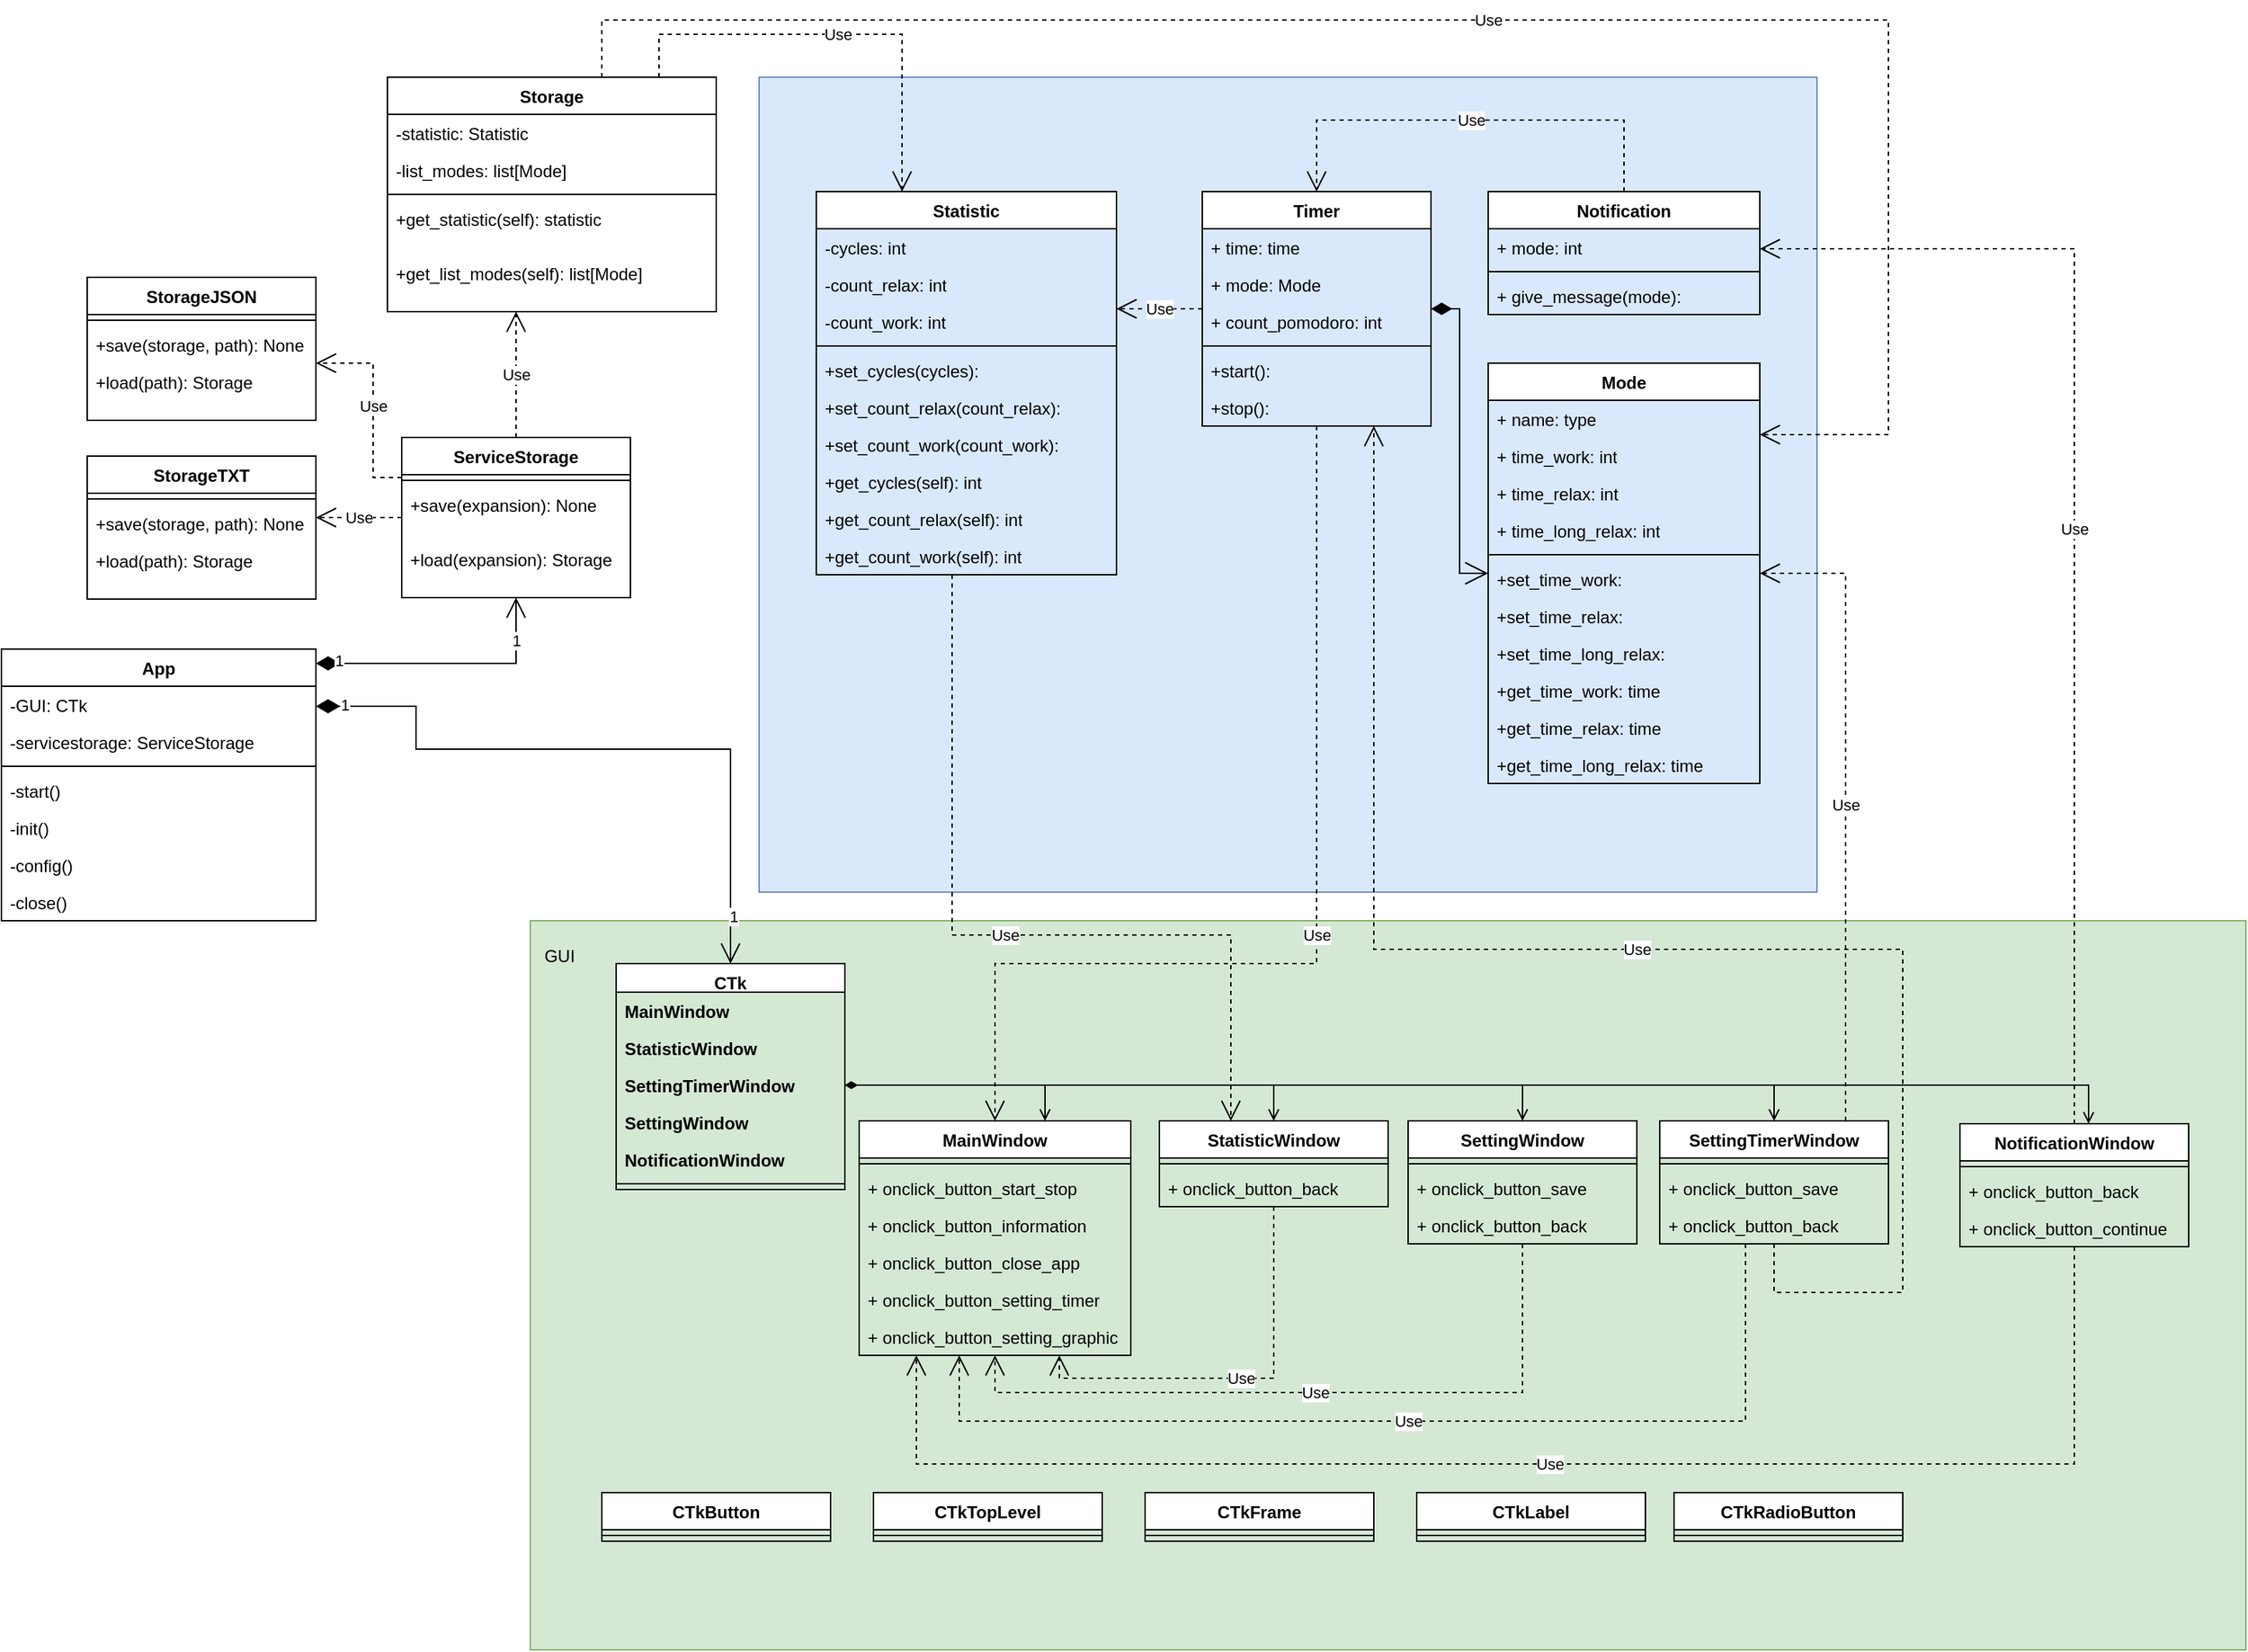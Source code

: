 <mxfile version="24.7.17">
  <diagram id="C5RBs43oDa-KdzZeNtuy" name="Page-1">
    <mxGraphModel dx="2261" dy="1946" grid="1" gridSize="10" guides="1" tooltips="1" connect="1" arrows="1" fold="1" page="1" pageScale="1" pageWidth="827" pageHeight="1169" math="0" shadow="0">
      <root>
        <mxCell id="WIyWlLk6GJQsqaUBKTNV-0" />
        <mxCell id="WIyWlLk6GJQsqaUBKTNV-1" parent="WIyWlLk6GJQsqaUBKTNV-0" />
        <mxCell id="bkb-0NSmVaSlVubuVsoV-132" value="" style="rounded=0;whiteSpace=wrap;html=1;fillColor=#dae8fc;strokeColor=#6c8ebf;" parent="WIyWlLk6GJQsqaUBKTNV-1" vertex="1">
          <mxGeometry x="30" y="-200" width="740" height="570" as="geometry" />
        </mxCell>
        <mxCell id="bkb-0NSmVaSlVubuVsoV-45" value="" style="rounded=0;whiteSpace=wrap;html=1;fillColor=#d5e8d4;strokeColor=#82b366;" parent="WIyWlLk6GJQsqaUBKTNV-1" vertex="1">
          <mxGeometry x="-130" y="390" width="1200" height="510" as="geometry" />
        </mxCell>
        <mxCell id="bkb-0NSmVaSlVubuVsoV-0" value="Timer" style="swimlane;fontStyle=1;align=center;verticalAlign=top;childLayout=stackLayout;horizontal=1;startSize=26;horizontalStack=0;resizeParent=1;resizeParentMax=0;resizeLast=0;collapsible=1;marginBottom=0;whiteSpace=wrap;html=1;" parent="WIyWlLk6GJQsqaUBKTNV-1" vertex="1">
          <mxGeometry x="340" y="-120" width="160" height="164" as="geometry" />
        </mxCell>
        <mxCell id="bkb-0NSmVaSlVubuVsoV-27" value="+ time: time" style="text;strokeColor=none;fillColor=none;align=left;verticalAlign=top;spacingLeft=4;spacingRight=4;overflow=hidden;rotatable=0;points=[[0,0.5],[1,0.5]];portConstraint=eastwest;whiteSpace=wrap;html=1;" parent="bkb-0NSmVaSlVubuVsoV-0" vertex="1">
          <mxGeometry y="26" width="160" height="26" as="geometry" />
        </mxCell>
        <mxCell id="l9IKXZJSLrcE-Zxb1aNP-13" value="+ mode: Mode" style="text;strokeColor=none;fillColor=none;align=left;verticalAlign=top;spacingLeft=4;spacingRight=4;overflow=hidden;rotatable=0;points=[[0,0.5],[1,0.5]];portConstraint=eastwest;whiteSpace=wrap;html=1;" parent="bkb-0NSmVaSlVubuVsoV-0" vertex="1">
          <mxGeometry y="52" width="160" height="26" as="geometry" />
        </mxCell>
        <mxCell id="bkb-0NSmVaSlVubuVsoV-29" value="+ count_pomodoro: int" style="text;strokeColor=none;fillColor=none;align=left;verticalAlign=top;spacingLeft=4;spacingRight=4;overflow=hidden;rotatable=0;points=[[0,0.5],[1,0.5]];portConstraint=eastwest;whiteSpace=wrap;html=1;" parent="bkb-0NSmVaSlVubuVsoV-0" vertex="1">
          <mxGeometry y="78" width="160" height="26" as="geometry" />
        </mxCell>
        <mxCell id="bkb-0NSmVaSlVubuVsoV-2" value="" style="line;strokeWidth=1;fillColor=none;align=left;verticalAlign=middle;spacingTop=-1;spacingLeft=3;spacingRight=3;rotatable=0;labelPosition=right;points=[];portConstraint=eastwest;strokeColor=inherit;" parent="bkb-0NSmVaSlVubuVsoV-0" vertex="1">
          <mxGeometry y="104" width="160" height="8" as="geometry" />
        </mxCell>
        <mxCell id="bkb-0NSmVaSlVubuVsoV-3" value="+start():&amp;nbsp;" style="text;strokeColor=none;fillColor=none;align=left;verticalAlign=top;spacingLeft=4;spacingRight=4;overflow=hidden;rotatable=0;points=[[0,0.5],[1,0.5]];portConstraint=eastwest;whiteSpace=wrap;html=1;" parent="bkb-0NSmVaSlVubuVsoV-0" vertex="1">
          <mxGeometry y="112" width="160" height="26" as="geometry" />
        </mxCell>
        <mxCell id="bkb-0NSmVaSlVubuVsoV-25" value="+stop():&amp;nbsp;" style="text;strokeColor=none;fillColor=none;align=left;verticalAlign=top;spacingLeft=4;spacingRight=4;overflow=hidden;rotatable=0;points=[[0,0.5],[1,0.5]];portConstraint=eastwest;whiteSpace=wrap;html=1;" parent="bkb-0NSmVaSlVubuVsoV-0" vertex="1">
          <mxGeometry y="138" width="160" height="26" as="geometry" />
        </mxCell>
        <mxCell id="bkb-0NSmVaSlVubuVsoV-5" value="Storage" style="swimlane;fontStyle=1;align=center;verticalAlign=top;childLayout=stackLayout;horizontal=1;startSize=26;horizontalStack=0;resizeParent=1;resizeParentMax=0;resizeLast=0;collapsible=1;marginBottom=0;whiteSpace=wrap;html=1;" parent="WIyWlLk6GJQsqaUBKTNV-1" vertex="1">
          <mxGeometry x="-230" y="-200" width="230" height="164" as="geometry" />
        </mxCell>
        <mxCell id="bkb-0NSmVaSlVubuVsoV-6" value="-statistic: Statistic" style="text;strokeColor=none;fillColor=none;align=left;verticalAlign=top;spacingLeft=4;spacingRight=4;overflow=hidden;rotatable=0;points=[[0,0.5],[1,0.5]];portConstraint=eastwest;whiteSpace=wrap;html=1;" parent="bkb-0NSmVaSlVubuVsoV-5" vertex="1">
          <mxGeometry y="26" width="230" height="26" as="geometry" />
        </mxCell>
        <mxCell id="bkb-0NSmVaSlVubuVsoV-47" value="-list_modes: list[Mode]" style="text;strokeColor=none;fillColor=none;align=left;verticalAlign=top;spacingLeft=4;spacingRight=4;overflow=hidden;rotatable=0;points=[[0,0.5],[1,0.5]];portConstraint=eastwest;whiteSpace=wrap;html=1;" parent="bkb-0NSmVaSlVubuVsoV-5" vertex="1">
          <mxGeometry y="52" width="230" height="26" as="geometry" />
        </mxCell>
        <mxCell id="bkb-0NSmVaSlVubuVsoV-7" value="" style="line;strokeWidth=1;fillColor=none;align=left;verticalAlign=middle;spacingTop=-1;spacingLeft=3;spacingRight=3;rotatable=0;labelPosition=right;points=[];portConstraint=eastwest;strokeColor=inherit;" parent="bkb-0NSmVaSlVubuVsoV-5" vertex="1">
          <mxGeometry y="78" width="230" height="8" as="geometry" />
        </mxCell>
        <mxCell id="bkb-0NSmVaSlVubuVsoV-8" value="+get_statistic(self): statistic" style="text;strokeColor=none;fillColor=none;align=left;verticalAlign=top;spacingLeft=4;spacingRight=4;overflow=hidden;rotatable=0;points=[[0,0.5],[1,0.5]];portConstraint=eastwest;whiteSpace=wrap;html=1;" parent="bkb-0NSmVaSlVubuVsoV-5" vertex="1">
          <mxGeometry y="86" width="230" height="38" as="geometry" />
        </mxCell>
        <mxCell id="bkb-0NSmVaSlVubuVsoV-49" value="&lt;div&gt;+get_list_modes&lt;span style=&quot;background-color: initial;&quot;&gt;(self&lt;/span&gt;&lt;span style=&quot;background-color: initial;&quot;&gt;)&lt;/span&gt;&lt;span style=&quot;background-color: initial;&quot;&gt;: list[Mode]&lt;/span&gt;&lt;/div&gt;" style="text;strokeColor=none;fillColor=none;align=left;verticalAlign=top;spacingLeft=4;spacingRight=4;overflow=hidden;rotatable=0;points=[[0,0.5],[1,0.5]];portConstraint=eastwest;whiteSpace=wrap;html=1;" parent="bkb-0NSmVaSlVubuVsoV-5" vertex="1">
          <mxGeometry y="124" width="230" height="40" as="geometry" />
        </mxCell>
        <mxCell id="bkb-0NSmVaSlVubuVsoV-9" value="MainWindow" style="swimlane;fontStyle=1;align=center;verticalAlign=top;childLayout=stackLayout;horizontal=1;startSize=26;horizontalStack=0;resizeParent=1;resizeParentMax=0;resizeLast=0;collapsible=1;marginBottom=0;whiteSpace=wrap;html=1;" parent="WIyWlLk6GJQsqaUBKTNV-1" vertex="1">
          <mxGeometry x="100" y="530" width="190" height="164" as="geometry" />
        </mxCell>
        <mxCell id="bkb-0NSmVaSlVubuVsoV-11" value="" style="line;strokeWidth=1;fillColor=none;align=left;verticalAlign=middle;spacingTop=-1;spacingLeft=3;spacingRight=3;rotatable=0;labelPosition=right;points=[];portConstraint=eastwest;strokeColor=inherit;" parent="bkb-0NSmVaSlVubuVsoV-9" vertex="1">
          <mxGeometry y="26" width="190" height="8" as="geometry" />
        </mxCell>
        <mxCell id="bkb-0NSmVaSlVubuVsoV-12" value="+ onclick_button_start_stop" style="text;strokeColor=none;fillColor=none;align=left;verticalAlign=top;spacingLeft=4;spacingRight=4;overflow=hidden;rotatable=0;points=[[0,0.5],[1,0.5]];portConstraint=eastwest;whiteSpace=wrap;html=1;" parent="bkb-0NSmVaSlVubuVsoV-9" vertex="1">
          <mxGeometry y="34" width="190" height="26" as="geometry" />
        </mxCell>
        <mxCell id="bkb-0NSmVaSlVubuVsoV-92" value="+ onclick_button_information" style="text;strokeColor=none;fillColor=none;align=left;verticalAlign=top;spacingLeft=4;spacingRight=4;overflow=hidden;rotatable=0;points=[[0,0.5],[1,0.5]];portConstraint=eastwest;whiteSpace=wrap;html=1;" parent="bkb-0NSmVaSlVubuVsoV-9" vertex="1">
          <mxGeometry y="60" width="190" height="26" as="geometry" />
        </mxCell>
        <mxCell id="bkb-0NSmVaSlVubuVsoV-94" value="+ onclick_button_close_app" style="text;strokeColor=none;fillColor=none;align=left;verticalAlign=top;spacingLeft=4;spacingRight=4;overflow=hidden;rotatable=0;points=[[0,0.5],[1,0.5]];portConstraint=eastwest;whiteSpace=wrap;html=1;" parent="bkb-0NSmVaSlVubuVsoV-9" vertex="1">
          <mxGeometry y="86" width="190" height="26" as="geometry" />
        </mxCell>
        <mxCell id="bkb-0NSmVaSlVubuVsoV-93" value="+ onclick_button_setting_timer" style="text;strokeColor=none;fillColor=none;align=left;verticalAlign=top;spacingLeft=4;spacingRight=4;overflow=hidden;rotatable=0;points=[[0,0.5],[1,0.5]];portConstraint=eastwest;whiteSpace=wrap;html=1;" parent="bkb-0NSmVaSlVubuVsoV-9" vertex="1">
          <mxGeometry y="112" width="190" height="26" as="geometry" />
        </mxCell>
        <mxCell id="bkb-0NSmVaSlVubuVsoV-95" value="+ onclick_button_setting_graphic" style="text;strokeColor=none;fillColor=none;align=left;verticalAlign=top;spacingLeft=4;spacingRight=4;overflow=hidden;rotatable=0;points=[[0,0.5],[1,0.5]];portConstraint=eastwest;whiteSpace=wrap;html=1;" parent="bkb-0NSmVaSlVubuVsoV-9" vertex="1">
          <mxGeometry y="138" width="190" height="26" as="geometry" />
        </mxCell>
        <mxCell id="bkb-0NSmVaSlVubuVsoV-13" value="StatisticWindow" style="swimlane;fontStyle=1;align=center;verticalAlign=top;childLayout=stackLayout;horizontal=1;startSize=26;horizontalStack=0;resizeParent=1;resizeParentMax=0;resizeLast=0;collapsible=1;marginBottom=0;whiteSpace=wrap;html=1;" parent="WIyWlLk6GJQsqaUBKTNV-1" vertex="1">
          <mxGeometry x="310" y="530" width="160" height="60" as="geometry" />
        </mxCell>
        <mxCell id="bkb-0NSmVaSlVubuVsoV-15" value="" style="line;strokeWidth=1;fillColor=none;align=left;verticalAlign=middle;spacingTop=-1;spacingLeft=3;spacingRight=3;rotatable=0;labelPosition=right;points=[];portConstraint=eastwest;strokeColor=inherit;" parent="bkb-0NSmVaSlVubuVsoV-13" vertex="1">
          <mxGeometry y="26" width="160" height="8" as="geometry" />
        </mxCell>
        <mxCell id="bkb-0NSmVaSlVubuVsoV-96" value="+ onclick_button_back" style="text;strokeColor=none;fillColor=none;align=left;verticalAlign=top;spacingLeft=4;spacingRight=4;overflow=hidden;rotatable=0;points=[[0,0.5],[1,0.5]];portConstraint=eastwest;whiteSpace=wrap;html=1;" parent="bkb-0NSmVaSlVubuVsoV-13" vertex="1">
          <mxGeometry y="34" width="160" height="26" as="geometry" />
        </mxCell>
        <mxCell id="bkb-0NSmVaSlVubuVsoV-17" value="SettingWindow" style="swimlane;fontStyle=1;align=center;verticalAlign=top;childLayout=stackLayout;horizontal=1;startSize=26;horizontalStack=0;resizeParent=1;resizeParentMax=0;resizeLast=0;collapsible=1;marginBottom=0;whiteSpace=wrap;html=1;" parent="WIyWlLk6GJQsqaUBKTNV-1" vertex="1">
          <mxGeometry x="484" y="530" width="160" height="86" as="geometry" />
        </mxCell>
        <mxCell id="bkb-0NSmVaSlVubuVsoV-19" value="" style="line;strokeWidth=1;fillColor=none;align=left;verticalAlign=middle;spacingTop=-1;spacingLeft=3;spacingRight=3;rotatable=0;labelPosition=right;points=[];portConstraint=eastwest;strokeColor=inherit;" parent="bkb-0NSmVaSlVubuVsoV-17" vertex="1">
          <mxGeometry y="26" width="160" height="8" as="geometry" />
        </mxCell>
        <mxCell id="bkb-0NSmVaSlVubuVsoV-98" value="+ onclick_button_save" style="text;strokeColor=none;fillColor=none;align=left;verticalAlign=top;spacingLeft=4;spacingRight=4;overflow=hidden;rotatable=0;points=[[0,0.5],[1,0.5]];portConstraint=eastwest;whiteSpace=wrap;html=1;" parent="bkb-0NSmVaSlVubuVsoV-17" vertex="1">
          <mxGeometry y="34" width="160" height="26" as="geometry" />
        </mxCell>
        <mxCell id="bkb-0NSmVaSlVubuVsoV-97" value="+ onclick_button_back" style="text;strokeColor=none;fillColor=none;align=left;verticalAlign=top;spacingLeft=4;spacingRight=4;overflow=hidden;rotatable=0;points=[[0,0.5],[1,0.5]];portConstraint=eastwest;whiteSpace=wrap;html=1;" parent="bkb-0NSmVaSlVubuVsoV-17" vertex="1">
          <mxGeometry y="60" width="160" height="26" as="geometry" />
        </mxCell>
        <mxCell id="bkb-0NSmVaSlVubuVsoV-21" value="SettingTimerWindow" style="swimlane;fontStyle=1;align=center;verticalAlign=top;childLayout=stackLayout;horizontal=1;startSize=26;horizontalStack=0;resizeParent=1;resizeParentMax=0;resizeLast=0;collapsible=1;marginBottom=0;whiteSpace=wrap;html=1;" parent="WIyWlLk6GJQsqaUBKTNV-1" vertex="1">
          <mxGeometry x="660" y="530" width="160" height="86" as="geometry" />
        </mxCell>
        <mxCell id="bkb-0NSmVaSlVubuVsoV-23" value="" style="line;strokeWidth=1;fillColor=none;align=left;verticalAlign=middle;spacingTop=-1;spacingLeft=3;spacingRight=3;rotatable=0;labelPosition=right;points=[];portConstraint=eastwest;strokeColor=inherit;" parent="bkb-0NSmVaSlVubuVsoV-21" vertex="1">
          <mxGeometry y="26" width="160" height="8" as="geometry" />
        </mxCell>
        <mxCell id="bkb-0NSmVaSlVubuVsoV-101" value="+ onclick_button_save" style="text;strokeColor=none;fillColor=none;align=left;verticalAlign=top;spacingLeft=4;spacingRight=4;overflow=hidden;rotatable=0;points=[[0,0.5],[1,0.5]];portConstraint=eastwest;whiteSpace=wrap;html=1;" parent="bkb-0NSmVaSlVubuVsoV-21" vertex="1">
          <mxGeometry y="34" width="160" height="26" as="geometry" />
        </mxCell>
        <mxCell id="bkb-0NSmVaSlVubuVsoV-102" value="+ onclick_button_back" style="text;strokeColor=none;fillColor=none;align=left;verticalAlign=top;spacingLeft=4;spacingRight=4;overflow=hidden;rotatable=0;points=[[0,0.5],[1,0.5]];portConstraint=eastwest;whiteSpace=wrap;html=1;" parent="bkb-0NSmVaSlVubuVsoV-21" vertex="1">
          <mxGeometry y="60" width="160" height="26" as="geometry" />
        </mxCell>
        <mxCell id="bkb-0NSmVaSlVubuVsoV-34" value="App" style="swimlane;fontStyle=1;align=center;verticalAlign=top;childLayout=stackLayout;horizontal=1;startSize=26;horizontalStack=0;resizeParent=1;resizeParentMax=0;resizeLast=0;collapsible=1;marginBottom=0;whiteSpace=wrap;html=1;" parent="WIyWlLk6GJQsqaUBKTNV-1" vertex="1">
          <mxGeometry x="-500" y="200" width="220" height="190" as="geometry" />
        </mxCell>
        <mxCell id="bkb-0NSmVaSlVubuVsoV-35" value="-GUI: CTk" style="text;strokeColor=none;fillColor=none;align=left;verticalAlign=top;spacingLeft=4;spacingRight=4;overflow=hidden;rotatable=0;points=[[0,0.5],[1,0.5]];portConstraint=eastwest;whiteSpace=wrap;html=1;" parent="bkb-0NSmVaSlVubuVsoV-34" vertex="1">
          <mxGeometry y="26" width="220" height="26" as="geometry" />
        </mxCell>
        <mxCell id="bkb-0NSmVaSlVubuVsoV-37" value="-servicestorage: ServiceStorage" style="text;strokeColor=none;fillColor=none;align=left;verticalAlign=top;spacingLeft=4;spacingRight=4;overflow=hidden;rotatable=0;points=[[0,0.5],[1,0.5]];portConstraint=eastwest;whiteSpace=wrap;html=1;" parent="bkb-0NSmVaSlVubuVsoV-34" vertex="1">
          <mxGeometry y="52" width="220" height="26" as="geometry" />
        </mxCell>
        <mxCell id="bkb-0NSmVaSlVubuVsoV-36" value="" style="line;strokeWidth=1;fillColor=none;align=left;verticalAlign=middle;spacingTop=-1;spacingLeft=3;spacingRight=3;rotatable=0;labelPosition=right;points=[];portConstraint=eastwest;strokeColor=inherit;" parent="bkb-0NSmVaSlVubuVsoV-34" vertex="1">
          <mxGeometry y="78" width="220" height="8" as="geometry" />
        </mxCell>
        <mxCell id="bkb-0NSmVaSlVubuVsoV-50" value="-start()" style="text;strokeColor=none;fillColor=none;align=left;verticalAlign=top;spacingLeft=4;spacingRight=4;overflow=hidden;rotatable=0;points=[[0,0.5],[1,0.5]];portConstraint=eastwest;whiteSpace=wrap;html=1;" parent="bkb-0NSmVaSlVubuVsoV-34" vertex="1">
          <mxGeometry y="86" width="220" height="26" as="geometry" />
        </mxCell>
        <mxCell id="bkb-0NSmVaSlVubuVsoV-125" value="-init()" style="text;strokeColor=none;fillColor=none;align=left;verticalAlign=top;spacingLeft=4;spacingRight=4;overflow=hidden;rotatable=0;points=[[0,0.5],[1,0.5]];portConstraint=eastwest;whiteSpace=wrap;html=1;" parent="bkb-0NSmVaSlVubuVsoV-34" vertex="1">
          <mxGeometry y="112" width="220" height="26" as="geometry" />
        </mxCell>
        <mxCell id="bkb-0NSmVaSlVubuVsoV-131" value="-config()" style="text;strokeColor=none;fillColor=none;align=left;verticalAlign=top;spacingLeft=4;spacingRight=4;overflow=hidden;rotatable=0;points=[[0,0.5],[1,0.5]];portConstraint=eastwest;whiteSpace=wrap;html=1;" parent="bkb-0NSmVaSlVubuVsoV-34" vertex="1">
          <mxGeometry y="138" width="220" height="26" as="geometry" />
        </mxCell>
        <mxCell id="bkb-0NSmVaSlVubuVsoV-51" value="-close()" style="text;strokeColor=none;fillColor=none;align=left;verticalAlign=top;spacingLeft=4;spacingRight=4;overflow=hidden;rotatable=0;points=[[0,0.5],[1,0.5]];portConstraint=eastwest;whiteSpace=wrap;html=1;" parent="bkb-0NSmVaSlVubuVsoV-34" vertex="1">
          <mxGeometry y="164" width="220" height="26" as="geometry" />
        </mxCell>
        <mxCell id="bkb-0NSmVaSlVubuVsoV-38" value="CTk" style="swimlane;fontStyle=1;align=center;verticalAlign=top;childLayout=stackLayout;horizontal=1;startSize=20;horizontalStack=0;resizeParent=1;resizeParentMax=0;resizeLast=0;collapsible=1;marginBottom=0;whiteSpace=wrap;html=1;" parent="WIyWlLk6GJQsqaUBKTNV-1" vertex="1">
          <mxGeometry x="-70" y="420" width="160" height="158" as="geometry" />
        </mxCell>
        <mxCell id="bkb-0NSmVaSlVubuVsoV-39" value="&lt;span style=&quot;font-weight: 700; text-align: center;&quot;&gt;MainWindow&lt;/span&gt;" style="text;strokeColor=none;fillColor=none;align=left;verticalAlign=top;spacingLeft=4;spacingRight=4;overflow=hidden;rotatable=0;points=[[0,0.5],[1,0.5]];portConstraint=eastwest;whiteSpace=wrap;html=1;" parent="bkb-0NSmVaSlVubuVsoV-38" vertex="1">
          <mxGeometry y="20" width="160" height="26" as="geometry" />
        </mxCell>
        <mxCell id="bkb-0NSmVaSlVubuVsoV-43" value="&lt;span style=&quot;font-weight: 700; text-align: center;&quot;&gt;StatisticWindow&lt;/span&gt;" style="text;strokeColor=none;fillColor=none;align=left;verticalAlign=top;spacingLeft=4;spacingRight=4;overflow=hidden;rotatable=0;points=[[0,0.5],[1,0.5]];portConstraint=eastwest;whiteSpace=wrap;html=1;" parent="bkb-0NSmVaSlVubuVsoV-38" vertex="1">
          <mxGeometry y="46" width="160" height="26" as="geometry" />
        </mxCell>
        <mxCell id="bkb-0NSmVaSlVubuVsoV-42" value="&lt;span style=&quot;font-weight: 700; text-align: center;&quot;&gt;SettingTimerWindow&lt;/span&gt;" style="text;strokeColor=none;fillColor=none;align=left;verticalAlign=top;spacingLeft=4;spacingRight=4;overflow=hidden;rotatable=0;points=[[0,0.5],[1,0.5]];portConstraint=eastwest;whiteSpace=wrap;html=1;" parent="bkb-0NSmVaSlVubuVsoV-38" vertex="1">
          <mxGeometry y="72" width="160" height="26" as="geometry" />
        </mxCell>
        <mxCell id="bkb-0NSmVaSlVubuVsoV-44" value="&lt;span style=&quot;font-weight: 700; text-align: center;&quot;&gt;SettingWindow&lt;/span&gt;" style="text;strokeColor=none;fillColor=none;align=left;verticalAlign=top;spacingLeft=4;spacingRight=4;overflow=hidden;rotatable=0;points=[[0,0.5],[1,0.5]];portConstraint=eastwest;whiteSpace=wrap;html=1;" parent="bkb-0NSmVaSlVubuVsoV-38" vertex="1">
          <mxGeometry y="98" width="160" height="26" as="geometry" />
        </mxCell>
        <mxCell id="l9IKXZJSLrcE-Zxb1aNP-17" value="&lt;span style=&quot;font-weight: 700; text-align: center;&quot;&gt;NotificationWindow&lt;/span&gt;" style="text;strokeColor=none;fillColor=none;align=left;verticalAlign=top;spacingLeft=4;spacingRight=4;overflow=hidden;rotatable=0;points=[[0,0.5],[1,0.5]];portConstraint=eastwest;whiteSpace=wrap;html=1;" parent="bkb-0NSmVaSlVubuVsoV-38" vertex="1">
          <mxGeometry y="124" width="160" height="26" as="geometry" />
        </mxCell>
        <mxCell id="bkb-0NSmVaSlVubuVsoV-40" value="" style="line;strokeWidth=1;fillColor=none;align=left;verticalAlign=middle;spacingTop=-1;spacingLeft=3;spacingRight=3;rotatable=0;labelPosition=right;points=[];portConstraint=eastwest;strokeColor=inherit;" parent="bkb-0NSmVaSlVubuVsoV-38" vertex="1">
          <mxGeometry y="150" width="160" height="8" as="geometry" />
        </mxCell>
        <mxCell id="bkb-0NSmVaSlVubuVsoV-46" value="GUI" style="text;html=1;align=center;verticalAlign=middle;resizable=0;points=[];autosize=1;strokeColor=none;fillColor=none;" parent="WIyWlLk6GJQsqaUBKTNV-1" vertex="1">
          <mxGeometry x="-130" y="400" width="40" height="30" as="geometry" />
        </mxCell>
        <mxCell id="bkb-0NSmVaSlVubuVsoV-52" value="Statistic" style="swimlane;fontStyle=1;align=center;verticalAlign=top;childLayout=stackLayout;horizontal=1;startSize=26;horizontalStack=0;resizeParent=1;resizeParentMax=0;resizeLast=0;collapsible=1;marginBottom=0;whiteSpace=wrap;html=1;" parent="WIyWlLk6GJQsqaUBKTNV-1" vertex="1">
          <mxGeometry x="70" y="-120" width="210" height="268" as="geometry" />
        </mxCell>
        <mxCell id="bkb-0NSmVaSlVubuVsoV-59" value="-c&lt;span style=&quot;white-space-collapse: preserve;&quot; data-src-align=&quot;0:5&quot; class=&quot;EzKURWReUAB5oZgtQNkl&quot;&gt;ycles&lt;/span&gt;: int" style="text;strokeColor=none;fillColor=none;align=left;verticalAlign=top;spacingLeft=4;spacingRight=4;overflow=hidden;rotatable=0;points=[[0,0.5],[1,0.5]];portConstraint=eastwest;whiteSpace=wrap;html=1;" parent="bkb-0NSmVaSlVubuVsoV-52" vertex="1">
          <mxGeometry y="26" width="210" height="26" as="geometry" />
        </mxCell>
        <mxCell id="bkb-0NSmVaSlVubuVsoV-61" value="-count_relax: int" style="text;strokeColor=none;fillColor=none;align=left;verticalAlign=top;spacingLeft=4;spacingRight=4;overflow=hidden;rotatable=0;points=[[0,0.5],[1,0.5]];portConstraint=eastwest;whiteSpace=wrap;html=1;" parent="bkb-0NSmVaSlVubuVsoV-52" vertex="1">
          <mxGeometry y="52" width="210" height="26" as="geometry" />
        </mxCell>
        <mxCell id="bkb-0NSmVaSlVubuVsoV-60" value="-count_work: int" style="text;strokeColor=none;fillColor=none;align=left;verticalAlign=top;spacingLeft=4;spacingRight=4;overflow=hidden;rotatable=0;points=[[0,0.5],[1,0.5]];portConstraint=eastwest;whiteSpace=wrap;html=1;" parent="bkb-0NSmVaSlVubuVsoV-52" vertex="1">
          <mxGeometry y="78" width="210" height="26" as="geometry" />
        </mxCell>
        <mxCell id="bkb-0NSmVaSlVubuVsoV-54" value="" style="line;strokeWidth=1;fillColor=none;align=left;verticalAlign=middle;spacingTop=-1;spacingLeft=3;spacingRight=3;rotatable=0;labelPosition=right;points=[];portConstraint=eastwest;strokeColor=inherit;" parent="bkb-0NSmVaSlVubuVsoV-52" vertex="1">
          <mxGeometry y="104" width="210" height="8" as="geometry" />
        </mxCell>
        <mxCell id="bkb-0NSmVaSlVubuVsoV-62" value="+set_c&lt;span style=&quot;white-space-collapse: preserve;&quot; data-src-align=&quot;0:5&quot; class=&quot;EzKURWReUAB5oZgtQNkl&quot;&gt;ycles(cycles): &lt;/span&gt;" style="text;strokeColor=none;fillColor=none;align=left;verticalAlign=top;spacingLeft=4;spacingRight=4;overflow=hidden;rotatable=0;points=[[0,0.5],[1,0.5]];portConstraint=eastwest;whiteSpace=wrap;html=1;" parent="bkb-0NSmVaSlVubuVsoV-52" vertex="1">
          <mxGeometry y="112" width="210" height="26" as="geometry" />
        </mxCell>
        <mxCell id="bkb-0NSmVaSlVubuVsoV-63" value="+set_count_relax(count_relax):" style="text;strokeColor=none;fillColor=none;align=left;verticalAlign=top;spacingLeft=4;spacingRight=4;overflow=hidden;rotatable=0;points=[[0,0.5],[1,0.5]];portConstraint=eastwest;whiteSpace=wrap;html=1;" parent="bkb-0NSmVaSlVubuVsoV-52" vertex="1">
          <mxGeometry y="138" width="210" height="26" as="geometry" />
        </mxCell>
        <mxCell id="bkb-0NSmVaSlVubuVsoV-55" value="+set_count_work(count_work):" style="text;strokeColor=none;fillColor=none;align=left;verticalAlign=top;spacingLeft=4;spacingRight=4;overflow=hidden;rotatable=0;points=[[0,0.5],[1,0.5]];portConstraint=eastwest;whiteSpace=wrap;html=1;" parent="bkb-0NSmVaSlVubuVsoV-52" vertex="1">
          <mxGeometry y="164" width="210" height="26" as="geometry" />
        </mxCell>
        <mxCell id="bkb-0NSmVaSlVubuVsoV-64" value="+get_c&lt;span style=&quot;white-space-collapse: preserve;&quot; data-src-align=&quot;0:5&quot; class=&quot;EzKURWReUAB5oZgtQNkl&quot;&gt;ycles(self): int&lt;/span&gt;" style="text;strokeColor=none;fillColor=none;align=left;verticalAlign=top;spacingLeft=4;spacingRight=4;overflow=hidden;rotatable=0;points=[[0,0.5],[1,0.5]];portConstraint=eastwest;whiteSpace=wrap;html=1;" parent="bkb-0NSmVaSlVubuVsoV-52" vertex="1">
          <mxGeometry y="190" width="210" height="26" as="geometry" />
        </mxCell>
        <mxCell id="bkb-0NSmVaSlVubuVsoV-65" value="+get_count_relax(&lt;span style=&quot;white-space-collapse: preserve;&quot;&gt;self&lt;/span&gt;): int" style="text;strokeColor=none;fillColor=none;align=left;verticalAlign=top;spacingLeft=4;spacingRight=4;overflow=hidden;rotatable=0;points=[[0,0.5],[1,0.5]];portConstraint=eastwest;whiteSpace=wrap;html=1;" parent="bkb-0NSmVaSlVubuVsoV-52" vertex="1">
          <mxGeometry y="216" width="210" height="26" as="geometry" />
        </mxCell>
        <mxCell id="bkb-0NSmVaSlVubuVsoV-66" value="+get_count_work(&lt;span style=&quot;white-space-collapse: preserve;&quot;&gt;self&lt;/span&gt;): int" style="text;strokeColor=none;fillColor=none;align=left;verticalAlign=top;spacingLeft=4;spacingRight=4;overflow=hidden;rotatable=0;points=[[0,0.5],[1,0.5]];portConstraint=eastwest;whiteSpace=wrap;html=1;" parent="bkb-0NSmVaSlVubuVsoV-52" vertex="1">
          <mxGeometry y="242" width="210" height="26" as="geometry" />
        </mxCell>
        <mxCell id="bkb-0NSmVaSlVubuVsoV-88" value="CTkButton" style="swimlane;fontStyle=1;align=center;verticalAlign=top;childLayout=stackLayout;horizontal=1;startSize=26;horizontalStack=0;resizeParent=1;resizeParentMax=0;resizeLast=0;collapsible=1;marginBottom=0;whiteSpace=wrap;html=1;" parent="WIyWlLk6GJQsqaUBKTNV-1" vertex="1">
          <mxGeometry x="-80" y="790" width="160" height="34" as="geometry" />
        </mxCell>
        <mxCell id="bkb-0NSmVaSlVubuVsoV-90" value="" style="line;strokeWidth=1;fillColor=none;align=left;verticalAlign=middle;spacingTop=-1;spacingLeft=3;spacingRight=3;rotatable=0;labelPosition=right;points=[];portConstraint=eastwest;strokeColor=inherit;" parent="bkb-0NSmVaSlVubuVsoV-88" vertex="1">
          <mxGeometry y="26" width="160" height="8" as="geometry" />
        </mxCell>
        <mxCell id="bkb-0NSmVaSlVubuVsoV-105" value="CTkTopLevel" style="swimlane;fontStyle=1;align=center;verticalAlign=top;childLayout=stackLayout;horizontal=1;startSize=26;horizontalStack=0;resizeParent=1;resizeParentMax=0;resizeLast=0;collapsible=1;marginBottom=0;whiteSpace=wrap;html=1;" parent="WIyWlLk6GJQsqaUBKTNV-1" vertex="1">
          <mxGeometry x="110" y="790" width="160" height="34" as="geometry" />
        </mxCell>
        <mxCell id="bkb-0NSmVaSlVubuVsoV-106" value="" style="line;strokeWidth=1;fillColor=none;align=left;verticalAlign=middle;spacingTop=-1;spacingLeft=3;spacingRight=3;rotatable=0;labelPosition=right;points=[];portConstraint=eastwest;strokeColor=inherit;" parent="bkb-0NSmVaSlVubuVsoV-105" vertex="1">
          <mxGeometry y="26" width="160" height="8" as="geometry" />
        </mxCell>
        <mxCell id="bkb-0NSmVaSlVubuVsoV-107" value="CTkFrame" style="swimlane;fontStyle=1;align=center;verticalAlign=top;childLayout=stackLayout;horizontal=1;startSize=26;horizontalStack=0;resizeParent=1;resizeParentMax=0;resizeLast=0;collapsible=1;marginBottom=0;whiteSpace=wrap;html=1;" parent="WIyWlLk6GJQsqaUBKTNV-1" vertex="1">
          <mxGeometry x="300" y="790" width="160" height="34" as="geometry" />
        </mxCell>
        <mxCell id="bkb-0NSmVaSlVubuVsoV-108" value="" style="line;strokeWidth=1;fillColor=none;align=left;verticalAlign=middle;spacingTop=-1;spacingLeft=3;spacingRight=3;rotatable=0;labelPosition=right;points=[];portConstraint=eastwest;strokeColor=inherit;" parent="bkb-0NSmVaSlVubuVsoV-107" vertex="1">
          <mxGeometry y="26" width="160" height="8" as="geometry" />
        </mxCell>
        <mxCell id="bkb-0NSmVaSlVubuVsoV-109" value="CTkRadioButton" style="swimlane;fontStyle=1;align=center;verticalAlign=top;childLayout=stackLayout;horizontal=1;startSize=26;horizontalStack=0;resizeParent=1;resizeParentMax=0;resizeLast=0;collapsible=1;marginBottom=0;whiteSpace=wrap;html=1;" parent="WIyWlLk6GJQsqaUBKTNV-1" vertex="1">
          <mxGeometry x="670" y="790" width="160" height="34" as="geometry" />
        </mxCell>
        <mxCell id="bkb-0NSmVaSlVubuVsoV-110" value="" style="line;strokeWidth=1;fillColor=none;align=left;verticalAlign=middle;spacingTop=-1;spacingLeft=3;spacingRight=3;rotatable=0;labelPosition=right;points=[];portConstraint=eastwest;strokeColor=inherit;" parent="bkb-0NSmVaSlVubuVsoV-109" vertex="1">
          <mxGeometry y="26" width="160" height="8" as="geometry" />
        </mxCell>
        <mxCell id="bkb-0NSmVaSlVubuVsoV-111" value="CTkLabel" style="swimlane;fontStyle=1;align=center;verticalAlign=top;childLayout=stackLayout;horizontal=1;startSize=26;horizontalStack=0;resizeParent=1;resizeParentMax=0;resizeLast=0;collapsible=1;marginBottom=0;whiteSpace=wrap;html=1;" parent="WIyWlLk6GJQsqaUBKTNV-1" vertex="1">
          <mxGeometry x="490" y="790" width="160" height="34" as="geometry" />
        </mxCell>
        <mxCell id="bkb-0NSmVaSlVubuVsoV-112" value="" style="line;strokeWidth=1;fillColor=none;align=left;verticalAlign=middle;spacingTop=-1;spacingLeft=3;spacingRight=3;rotatable=0;labelPosition=right;points=[];portConstraint=eastwest;strokeColor=inherit;" parent="bkb-0NSmVaSlVubuVsoV-111" vertex="1">
          <mxGeometry y="26" width="160" height="8" as="geometry" />
        </mxCell>
        <mxCell id="bkb-0NSmVaSlVubuVsoV-113" value="" style="endArrow=open;html=1;endSize=12;startArrow=diamondThin;startSize=14;startFill=1;edgeStyle=orthogonalEdgeStyle;align=left;verticalAlign=bottom;rounded=0;" parent="WIyWlLk6GJQsqaUBKTNV-1" source="bkb-0NSmVaSlVubuVsoV-34" target="821csYZrdHmDBT7vwJHx-0" edge="1">
          <mxGeometry x="-1" y="3" relative="1" as="geometry">
            <mxPoint x="-240" y="250" as="sourcePoint" />
            <mxPoint x="-80" y="250" as="targetPoint" />
            <Array as="points">
              <mxPoint x="-140" y="210" />
            </Array>
          </mxGeometry>
        </mxCell>
        <mxCell id="l9IKXZJSLrcE-Zxb1aNP-22" value="1" style="edgeLabel;html=1;align=center;verticalAlign=middle;resizable=0;points=[];" parent="bkb-0NSmVaSlVubuVsoV-113" vertex="1" connectable="0">
          <mxGeometry x="0.679" relative="1" as="geometry">
            <mxPoint as="offset" />
          </mxGeometry>
        </mxCell>
        <mxCell id="l9IKXZJSLrcE-Zxb1aNP-23" value="1" style="edgeLabel;html=1;align=center;verticalAlign=middle;resizable=0;points=[];" parent="bkb-0NSmVaSlVubuVsoV-113" vertex="1" connectable="0">
          <mxGeometry x="-0.833" y="2" relative="1" as="geometry">
            <mxPoint as="offset" />
          </mxGeometry>
        </mxCell>
        <mxCell id="bkb-0NSmVaSlVubuVsoV-114" value="" style="endArrow=open;html=1;endSize=12;startArrow=diamondThin;startSize=14;startFill=1;edgeStyle=orthogonalEdgeStyle;align=left;verticalAlign=bottom;rounded=0;" parent="WIyWlLk6GJQsqaUBKTNV-1" source="bkb-0NSmVaSlVubuVsoV-34" target="bkb-0NSmVaSlVubuVsoV-38" edge="1">
          <mxGeometry x="-1" y="3" relative="1" as="geometry">
            <mxPoint x="-220" y="300" as="sourcePoint" />
            <mxPoint x="-60" y="300" as="targetPoint" />
            <Array as="points">
              <mxPoint x="-210" y="240" />
              <mxPoint x="-210" y="270" />
              <mxPoint x="10" y="270" />
            </Array>
          </mxGeometry>
        </mxCell>
        <mxCell id="l9IKXZJSLrcE-Zxb1aNP-20" value="1" style="edgeLabel;html=1;align=center;verticalAlign=middle;resizable=0;points=[];" parent="bkb-0NSmVaSlVubuVsoV-114" vertex="1" connectable="0">
          <mxGeometry x="-0.918" y="1" relative="1" as="geometry">
            <mxPoint as="offset" />
          </mxGeometry>
        </mxCell>
        <mxCell id="l9IKXZJSLrcE-Zxb1aNP-21" value="1" style="edgeLabel;html=1;align=center;verticalAlign=middle;resizable=0;points=[];" parent="bkb-0NSmVaSlVubuVsoV-114" vertex="1" connectable="0">
          <mxGeometry x="0.857" y="2" relative="1" as="geometry">
            <mxPoint as="offset" />
          </mxGeometry>
        </mxCell>
        <mxCell id="bkb-0NSmVaSlVubuVsoV-119" style="edgeStyle=orthogonalEdgeStyle;rounded=0;orthogonalLoop=1;jettySize=auto;html=1;exitX=1;exitY=0.5;exitDx=0;exitDy=0;startArrow=diamondThin;startFill=1;endArrow=open;endFill=0;entryX=0.5;entryY=0;entryDx=0;entryDy=0;" parent="WIyWlLk6GJQsqaUBKTNV-1" source="bkb-0NSmVaSlVubuVsoV-42" target="bkb-0NSmVaSlVubuVsoV-13" edge="1">
          <mxGeometry relative="1" as="geometry">
            <mxPoint x="269.48" y="499.97" as="targetPoint" />
            <mxPoint x="159.48" y="484.97" as="sourcePoint" />
            <Array as="points">
              <mxPoint x="390" y="505" />
            </Array>
          </mxGeometry>
        </mxCell>
        <mxCell id="bkb-0NSmVaSlVubuVsoV-120" style="edgeStyle=orthogonalEdgeStyle;rounded=0;orthogonalLoop=1;jettySize=auto;html=1;exitX=1;exitY=0.5;exitDx=0;exitDy=0;startArrow=diamondThin;startFill=1;endArrow=open;endFill=0;entryX=0.5;entryY=0;entryDx=0;entryDy=0;" parent="WIyWlLk6GJQsqaUBKTNV-1" source="bkb-0NSmVaSlVubuVsoV-42" target="bkb-0NSmVaSlVubuVsoV-17" edge="1">
          <mxGeometry relative="1" as="geometry">
            <mxPoint x="220" y="540" as="targetPoint" />
            <mxPoint x="110" y="525" as="sourcePoint" />
            <Array as="points">
              <mxPoint x="564" y="505" />
            </Array>
          </mxGeometry>
        </mxCell>
        <mxCell id="bkb-0NSmVaSlVubuVsoV-121" style="edgeStyle=orthogonalEdgeStyle;rounded=0;orthogonalLoop=1;jettySize=auto;html=1;exitX=1;exitY=0.5;exitDx=0;exitDy=0;startArrow=diamondThin;startFill=1;endArrow=open;endFill=0;entryX=0.5;entryY=0;entryDx=0;entryDy=0;" parent="WIyWlLk6GJQsqaUBKTNV-1" source="bkb-0NSmVaSlVubuVsoV-42" target="bkb-0NSmVaSlVubuVsoV-21" edge="1">
          <mxGeometry relative="1" as="geometry">
            <mxPoint x="230" y="550" as="targetPoint" />
            <mxPoint x="120" y="535" as="sourcePoint" />
            <Array as="points">
              <mxPoint x="740" y="505" />
            </Array>
          </mxGeometry>
        </mxCell>
        <mxCell id="bkb-0NSmVaSlVubuVsoV-124" value="Use" style="endArrow=open;endSize=12;dashed=1;html=1;rounded=0;edgeStyle=orthogonalEdgeStyle;" parent="WIyWlLk6GJQsqaUBKTNV-1" source="bkb-0NSmVaSlVubuVsoV-5" target="bkb-0NSmVaSlVubuVsoV-52" edge="1">
          <mxGeometry width="160" relative="1" as="geometry">
            <mxPoint x="80" y="80" as="sourcePoint" />
            <mxPoint x="240" y="80" as="targetPoint" />
            <Array as="points">
              <mxPoint x="-40" y="-230" />
              <mxPoint x="130" y="-230" />
              <mxPoint x="130" y="-10" />
              <mxPoint x="165" y="-10" />
            </Array>
          </mxGeometry>
        </mxCell>
        <mxCell id="bkb-0NSmVaSlVubuVsoV-126" value="Use" style="endArrow=open;endSize=12;dashed=1;html=1;rounded=0;edgeStyle=orthogonalEdgeStyle;" parent="WIyWlLk6GJQsqaUBKTNV-1" source="bkb-0NSmVaSlVubuVsoV-0" target="bkb-0NSmVaSlVubuVsoV-52" edge="1">
          <mxGeometry width="160" relative="1" as="geometry">
            <mxPoint x="420" y="-20" as="sourcePoint" />
            <mxPoint x="580" y="-20" as="targetPoint" />
            <Array as="points">
              <mxPoint x="420" y="-10" />
              <mxPoint x="190" y="-10" />
            </Array>
          </mxGeometry>
        </mxCell>
        <mxCell id="bkb-0NSmVaSlVubuVsoV-127" value="Use" style="endArrow=open;endSize=12;dashed=1;html=1;rounded=0;edgeStyle=orthogonalEdgeStyle;" parent="WIyWlLk6GJQsqaUBKTNV-1" source="bkb-0NSmVaSlVubuVsoV-21" target="bkb-0NSmVaSlVubuVsoV-0" edge="1">
          <mxGeometry width="160" relative="1" as="geometry">
            <mxPoint x="810" y="560" as="sourcePoint" />
            <mxPoint x="970" y="560" as="targetPoint" />
            <Array as="points">
              <mxPoint x="740" y="650" />
              <mxPoint x="830" y="650" />
              <mxPoint x="830" y="410" />
              <mxPoint x="460" y="410" />
            </Array>
          </mxGeometry>
        </mxCell>
        <mxCell id="bkb-0NSmVaSlVubuVsoV-128" value="Use" style="endArrow=open;endSize=12;dashed=1;html=1;rounded=0;edgeStyle=orthogonalEdgeStyle;" parent="WIyWlLk6GJQsqaUBKTNV-1" source="bkb-0NSmVaSlVubuVsoV-17" target="bkb-0NSmVaSlVubuVsoV-9" edge="1">
          <mxGeometry width="160" relative="1" as="geometry">
            <mxPoint x="530" y="670" as="sourcePoint" />
            <mxPoint x="690" y="670" as="targetPoint" />
            <Array as="points">
              <mxPoint x="564" y="720" />
              <mxPoint x="195" y="720" />
            </Array>
          </mxGeometry>
        </mxCell>
        <mxCell id="bkb-0NSmVaSlVubuVsoV-129" value="Use" style="endArrow=open;endSize=12;dashed=1;html=1;rounded=0;edgeStyle=orthogonalEdgeStyle;" parent="WIyWlLk6GJQsqaUBKTNV-1" source="bkb-0NSmVaSlVubuVsoV-52" target="bkb-0NSmVaSlVubuVsoV-13" edge="1">
          <mxGeometry width="160" relative="1" as="geometry">
            <mxPoint x="170" y="340" as="sourcePoint" />
            <mxPoint x="330" y="340" as="targetPoint" />
            <Array as="points">
              <mxPoint x="165" y="400" />
              <mxPoint x="360" y="400" />
            </Array>
          </mxGeometry>
        </mxCell>
        <mxCell id="bkb-0NSmVaSlVubuVsoV-130" value="Use" style="endArrow=open;endSize=12;dashed=1;html=1;rounded=0;edgeStyle=orthogonalEdgeStyle;" parent="WIyWlLk6GJQsqaUBKTNV-1" source="bkb-0NSmVaSlVubuVsoV-0" target="bkb-0NSmVaSlVubuVsoV-9" edge="1">
          <mxGeometry width="160" relative="1" as="geometry">
            <mxPoint x="410" y="250" as="sourcePoint" />
            <mxPoint x="570" y="250" as="targetPoint" />
            <Array as="points">
              <mxPoint x="420" y="420" />
              <mxPoint x="195" y="420" />
            </Array>
          </mxGeometry>
        </mxCell>
        <mxCell id="bkb-0NSmVaSlVubuVsoV-118" style="edgeStyle=orthogonalEdgeStyle;rounded=0;orthogonalLoop=1;jettySize=auto;html=1;exitX=1;exitY=0.5;exitDx=0;exitDy=0;startArrow=diamondThin;startFill=1;endArrow=open;endFill=0;" parent="WIyWlLk6GJQsqaUBKTNV-1" source="bkb-0NSmVaSlVubuVsoV-42" target="bkb-0NSmVaSlVubuVsoV-9" edge="1">
          <mxGeometry relative="1" as="geometry">
            <mxPoint x="200" y="520" as="targetPoint" />
            <Array as="points">
              <mxPoint x="230" y="505" />
            </Array>
          </mxGeometry>
        </mxCell>
        <mxCell id="l9IKXZJSLrcE-Zxb1aNP-1" value="Use" style="endArrow=open;endSize=12;dashed=1;html=1;rounded=0;edgeStyle=orthogonalEdgeStyle;" parent="WIyWlLk6GJQsqaUBKTNV-1" source="bkb-0NSmVaSlVubuVsoV-21" target="bkb-0NSmVaSlVubuVsoV-9" edge="1">
          <mxGeometry width="160" relative="1" as="geometry">
            <mxPoint x="380" y="640" as="sourcePoint" />
            <mxPoint x="540" y="640" as="targetPoint" />
            <Array as="points">
              <mxPoint x="720" y="740" />
              <mxPoint x="170" y="740" />
            </Array>
          </mxGeometry>
        </mxCell>
        <mxCell id="l9IKXZJSLrcE-Zxb1aNP-2" value="&lt;span style=&quot;white-space-collapse: preserve;&quot; data-src-align=&quot;0:11&quot; class=&quot;EzKURWReUAB5oZgtQNkl&quot;&gt;Notification&lt;/span&gt;" style="swimlane;fontStyle=1;align=center;verticalAlign=top;childLayout=stackLayout;horizontal=1;startSize=26;horizontalStack=0;resizeParent=1;resizeParentMax=0;resizeLast=0;collapsible=1;marginBottom=0;whiteSpace=wrap;html=1;" parent="WIyWlLk6GJQsqaUBKTNV-1" vertex="1">
          <mxGeometry x="540" y="-120" width="190" height="86" as="geometry" />
        </mxCell>
        <mxCell id="l9IKXZJSLrcE-Zxb1aNP-3" value="+ mode: int" style="text;strokeColor=none;fillColor=none;align=left;verticalAlign=top;spacingLeft=4;spacingRight=4;overflow=hidden;rotatable=0;points=[[0,0.5],[1,0.5]];portConstraint=eastwest;whiteSpace=wrap;html=1;" parent="l9IKXZJSLrcE-Zxb1aNP-2" vertex="1">
          <mxGeometry y="26" width="190" height="26" as="geometry" />
        </mxCell>
        <mxCell id="l9IKXZJSLrcE-Zxb1aNP-4" value="" style="line;strokeWidth=1;fillColor=none;align=left;verticalAlign=middle;spacingTop=-1;spacingLeft=3;spacingRight=3;rotatable=0;labelPosition=right;points=[];portConstraint=eastwest;strokeColor=inherit;" parent="l9IKXZJSLrcE-Zxb1aNP-2" vertex="1">
          <mxGeometry y="52" width="190" height="8" as="geometry" />
        </mxCell>
        <mxCell id="l9IKXZJSLrcE-Zxb1aNP-5" value="+ give_message(mode):&amp;nbsp;" style="text;strokeColor=none;fillColor=none;align=left;verticalAlign=top;spacingLeft=4;spacingRight=4;overflow=hidden;rotatable=0;points=[[0,0.5],[1,0.5]];portConstraint=eastwest;whiteSpace=wrap;html=1;" parent="l9IKXZJSLrcE-Zxb1aNP-2" vertex="1">
          <mxGeometry y="60" width="190" height="26" as="geometry" />
        </mxCell>
        <mxCell id="l9IKXZJSLrcE-Zxb1aNP-6" value="NotificationWindow" style="swimlane;fontStyle=1;align=center;verticalAlign=top;childLayout=stackLayout;horizontal=1;startSize=26;horizontalStack=0;resizeParent=1;resizeParentMax=0;resizeLast=0;collapsible=1;marginBottom=0;whiteSpace=wrap;html=1;" parent="WIyWlLk6GJQsqaUBKTNV-1" vertex="1">
          <mxGeometry x="870" y="532" width="160" height="86" as="geometry" />
        </mxCell>
        <mxCell id="l9IKXZJSLrcE-Zxb1aNP-8" value="" style="line;strokeWidth=1;fillColor=none;align=left;verticalAlign=middle;spacingTop=-1;spacingLeft=3;spacingRight=3;rotatable=0;labelPosition=right;points=[];portConstraint=eastwest;strokeColor=inherit;" parent="l9IKXZJSLrcE-Zxb1aNP-6" vertex="1">
          <mxGeometry y="26" width="160" height="8" as="geometry" />
        </mxCell>
        <mxCell id="l9IKXZJSLrcE-Zxb1aNP-15" value="+ onclick_button_back" style="text;strokeColor=none;fillColor=none;align=left;verticalAlign=top;spacingLeft=4;spacingRight=4;overflow=hidden;rotatable=0;points=[[0,0.5],[1,0.5]];portConstraint=eastwest;whiteSpace=wrap;html=1;" parent="l9IKXZJSLrcE-Zxb1aNP-6" vertex="1">
          <mxGeometry y="34" width="160" height="26" as="geometry" />
        </mxCell>
        <mxCell id="l9IKXZJSLrcE-Zxb1aNP-16" value="+ onclick_button_continue" style="text;strokeColor=none;fillColor=none;align=left;verticalAlign=top;spacingLeft=4;spacingRight=4;overflow=hidden;rotatable=0;points=[[0,0.5],[1,0.5]];portConstraint=eastwest;whiteSpace=wrap;html=1;" parent="l9IKXZJSLrcE-Zxb1aNP-6" vertex="1">
          <mxGeometry y="60" width="160" height="26" as="geometry" />
        </mxCell>
        <mxCell id="l9IKXZJSLrcE-Zxb1aNP-10" value="Use" style="endArrow=open;endSize=12;dashed=1;html=1;rounded=0;edgeStyle=orthogonalEdgeStyle;" parent="WIyWlLk6GJQsqaUBKTNV-1" source="bkb-0NSmVaSlVubuVsoV-13" target="bkb-0NSmVaSlVubuVsoV-9" edge="1">
          <mxGeometry width="160" relative="1" as="geometry">
            <mxPoint x="350" y="650" as="sourcePoint" />
            <mxPoint x="510" y="650" as="targetPoint" />
            <Array as="points">
              <mxPoint x="390" y="710" />
              <mxPoint x="240" y="710" />
            </Array>
          </mxGeometry>
        </mxCell>
        <mxCell id="l9IKXZJSLrcE-Zxb1aNP-11" value="Use" style="endArrow=open;endSize=12;dashed=1;html=1;rounded=0;edgeStyle=orthogonalEdgeStyle;" parent="WIyWlLk6GJQsqaUBKTNV-1" source="l9IKXZJSLrcE-Zxb1aNP-6" target="bkb-0NSmVaSlVubuVsoV-9" edge="1">
          <mxGeometry width="160" relative="1" as="geometry">
            <mxPoint x="820" y="700" as="sourcePoint" />
            <mxPoint x="980" y="700" as="targetPoint" />
            <Array as="points">
              <mxPoint x="950" y="770" />
              <mxPoint x="140" y="770" />
            </Array>
          </mxGeometry>
        </mxCell>
        <mxCell id="l9IKXZJSLrcE-Zxb1aNP-12" value="Use" style="endArrow=open;endSize=12;dashed=1;html=1;rounded=0;edgeStyle=orthogonalEdgeStyle;" parent="WIyWlLk6GJQsqaUBKTNV-1" source="l9IKXZJSLrcE-Zxb1aNP-6" target="l9IKXZJSLrcE-Zxb1aNP-2" edge="1">
          <mxGeometry width="160" relative="1" as="geometry">
            <mxPoint x="950" y="450" as="sourcePoint" />
            <mxPoint x="1110" y="450" as="targetPoint" />
            <Array as="points">
              <mxPoint x="950" y="-80" />
            </Array>
          </mxGeometry>
        </mxCell>
        <mxCell id="l9IKXZJSLrcE-Zxb1aNP-14" value="Use" style="endArrow=open;endSize=12;dashed=1;html=1;rounded=0;edgeStyle=orthogonalEdgeStyle;" parent="WIyWlLk6GJQsqaUBKTNV-1" source="l9IKXZJSLrcE-Zxb1aNP-2" target="bkb-0NSmVaSlVubuVsoV-0" edge="1">
          <mxGeometry width="160" relative="1" as="geometry">
            <mxPoint x="530" y="-70" as="sourcePoint" />
            <mxPoint x="690" y="-70" as="targetPoint" />
            <Array as="points">
              <mxPoint x="635" y="-170" />
              <mxPoint x="420" y="-170" />
            </Array>
          </mxGeometry>
        </mxCell>
        <mxCell id="l9IKXZJSLrcE-Zxb1aNP-19" style="edgeStyle=orthogonalEdgeStyle;rounded=0;orthogonalLoop=1;jettySize=auto;html=1;startArrow=diamondThin;startFill=1;endArrow=open;endFill=0;" parent="WIyWlLk6GJQsqaUBKTNV-1" source="bkb-0NSmVaSlVubuVsoV-42" target="l9IKXZJSLrcE-Zxb1aNP-6" edge="1">
          <mxGeometry relative="1" as="geometry">
            <mxPoint x="240" y="540" as="targetPoint" />
            <Array as="points">
              <mxPoint x="960" y="505" />
            </Array>
            <mxPoint x="100" y="515" as="sourcePoint" />
          </mxGeometry>
        </mxCell>
        <mxCell id="821csYZrdHmDBT7vwJHx-0" value="ServiceStorage" style="swimlane;fontStyle=1;align=center;verticalAlign=top;childLayout=stackLayout;horizontal=1;startSize=26;horizontalStack=0;resizeParent=1;resizeParentMax=0;resizeLast=0;collapsible=1;marginBottom=0;whiteSpace=wrap;html=1;" parent="WIyWlLk6GJQsqaUBKTNV-1" vertex="1">
          <mxGeometry x="-220" y="52" width="160" height="112" as="geometry" />
        </mxCell>
        <mxCell id="821csYZrdHmDBT7vwJHx-4" value="" style="line;strokeWidth=1;fillColor=none;align=left;verticalAlign=middle;spacingTop=-1;spacingLeft=3;spacingRight=3;rotatable=0;labelPosition=right;points=[];portConstraint=eastwest;strokeColor=inherit;" parent="821csYZrdHmDBT7vwJHx-0" vertex="1">
          <mxGeometry y="26" width="160" height="8" as="geometry" />
        </mxCell>
        <mxCell id="821csYZrdHmDBT7vwJHx-5" value="+save(&lt;span style=&quot;white-space-collapse: preserve;&quot; data-src-align=&quot;0:10&quot; class=&quot;EzKURWReUAB5oZgtQNkl&quot;&gt;expansion&lt;/span&gt;): None" style="text;strokeColor=none;fillColor=none;align=left;verticalAlign=top;spacingLeft=4;spacingRight=4;overflow=hidden;rotatable=0;points=[[0,0.5],[1,0.5]];portConstraint=eastwest;whiteSpace=wrap;html=1;" parent="821csYZrdHmDBT7vwJHx-0" vertex="1">
          <mxGeometry y="34" width="160" height="38" as="geometry" />
        </mxCell>
        <mxCell id="821csYZrdHmDBT7vwJHx-6" value="&lt;div&gt;+load&lt;span style=&quot;background-color: initial;&quot;&gt;(&lt;/span&gt;&lt;span style=&quot;white-space-collapse: preserve;&quot; data-src-align=&quot;0:10&quot; class=&quot;EzKURWReUAB5oZgtQNkl&quot;&gt;expansion&lt;/span&gt;&lt;span style=&quot;background-color: initial;&quot;&gt;)&lt;/span&gt;&lt;span style=&quot;background-color: initial;&quot;&gt;: Storage&lt;/span&gt;&lt;/div&gt;" style="text;strokeColor=none;fillColor=none;align=left;verticalAlign=top;spacingLeft=4;spacingRight=4;overflow=hidden;rotatable=0;points=[[0,0.5],[1,0.5]];portConstraint=eastwest;whiteSpace=wrap;html=1;" parent="821csYZrdHmDBT7vwJHx-0" vertex="1">
          <mxGeometry y="72" width="160" height="40" as="geometry" />
        </mxCell>
        <mxCell id="821csYZrdHmDBT7vwJHx-8" value="Mode" style="swimlane;fontStyle=1;align=center;verticalAlign=top;childLayout=stackLayout;horizontal=1;startSize=26;horizontalStack=0;resizeParent=1;resizeParentMax=0;resizeLast=0;collapsible=1;marginBottom=0;whiteSpace=wrap;html=1;" parent="WIyWlLk6GJQsqaUBKTNV-1" vertex="1">
          <mxGeometry x="540" width="190" height="294" as="geometry" />
        </mxCell>
        <mxCell id="821csYZrdHmDBT7vwJHx-9" value="+ name: type" style="text;strokeColor=none;fillColor=none;align=left;verticalAlign=top;spacingLeft=4;spacingRight=4;overflow=hidden;rotatable=0;points=[[0,0.5],[1,0.5]];portConstraint=eastwest;whiteSpace=wrap;html=1;" parent="821csYZrdHmDBT7vwJHx-8" vertex="1">
          <mxGeometry y="26" width="190" height="26" as="geometry" />
        </mxCell>
        <mxCell id="821csYZrdHmDBT7vwJHx-14" value="+ time_work: int" style="text;strokeColor=none;fillColor=none;align=left;verticalAlign=top;spacingLeft=4;spacingRight=4;overflow=hidden;rotatable=0;points=[[0,0.5],[1,0.5]];portConstraint=eastwest;whiteSpace=wrap;html=1;" parent="821csYZrdHmDBT7vwJHx-8" vertex="1">
          <mxGeometry y="52" width="190" height="26" as="geometry" />
        </mxCell>
        <mxCell id="821csYZrdHmDBT7vwJHx-15" value="+ time_relax: int" style="text;strokeColor=none;fillColor=none;align=left;verticalAlign=top;spacingLeft=4;spacingRight=4;overflow=hidden;rotatable=0;points=[[0,0.5],[1,0.5]];portConstraint=eastwest;whiteSpace=wrap;html=1;" parent="821csYZrdHmDBT7vwJHx-8" vertex="1">
          <mxGeometry y="78" width="190" height="26" as="geometry" />
        </mxCell>
        <mxCell id="821csYZrdHmDBT7vwJHx-16" value="+ time_long_relax: int" style="text;strokeColor=none;fillColor=none;align=left;verticalAlign=top;spacingLeft=4;spacingRight=4;overflow=hidden;rotatable=0;points=[[0,0.5],[1,0.5]];portConstraint=eastwest;whiteSpace=wrap;html=1;" parent="821csYZrdHmDBT7vwJHx-8" vertex="1">
          <mxGeometry y="104" width="190" height="26" as="geometry" />
        </mxCell>
        <mxCell id="821csYZrdHmDBT7vwJHx-10" value="" style="line;strokeWidth=1;fillColor=none;align=left;verticalAlign=middle;spacingTop=-1;spacingLeft=3;spacingRight=3;rotatable=0;labelPosition=right;points=[];portConstraint=eastwest;strokeColor=inherit;" parent="821csYZrdHmDBT7vwJHx-8" vertex="1">
          <mxGeometry y="130" width="190" height="8" as="geometry" />
        </mxCell>
        <mxCell id="bkb-0NSmVaSlVubuVsoV-31" value="+set_time_work:&amp;nbsp;" style="text;strokeColor=none;fillColor=none;align=left;verticalAlign=top;spacingLeft=4;spacingRight=4;overflow=hidden;rotatable=0;points=[[0,0.5],[1,0.5]];portConstraint=eastwest;whiteSpace=wrap;html=1;" parent="821csYZrdHmDBT7vwJHx-8" vertex="1">
          <mxGeometry y="138" width="190" height="26" as="geometry" />
        </mxCell>
        <mxCell id="bkb-0NSmVaSlVubuVsoV-32" value="+set_time_relax:&amp;nbsp;" style="text;strokeColor=none;fillColor=none;align=left;verticalAlign=top;spacingLeft=4;spacingRight=4;overflow=hidden;rotatable=0;points=[[0,0.5],[1,0.5]];portConstraint=eastwest;whiteSpace=wrap;html=1;" parent="821csYZrdHmDBT7vwJHx-8" vertex="1">
          <mxGeometry y="164" width="190" height="26" as="geometry" />
        </mxCell>
        <mxCell id="bkb-0NSmVaSlVubuVsoV-33" value="+set_time_long_relax:&amp;nbsp;" style="text;strokeColor=none;fillColor=none;align=left;verticalAlign=top;spacingLeft=4;spacingRight=4;overflow=hidden;rotatable=0;points=[[0,0.5],[1,0.5]];portConstraint=eastwest;whiteSpace=wrap;html=1;" parent="821csYZrdHmDBT7vwJHx-8" vertex="1">
          <mxGeometry y="190" width="190" height="26" as="geometry" />
        </mxCell>
        <mxCell id="bkb-0NSmVaSlVubuVsoV-67" value="+get_time_work: time" style="text;strokeColor=none;fillColor=none;align=left;verticalAlign=top;spacingLeft=4;spacingRight=4;overflow=hidden;rotatable=0;points=[[0,0.5],[1,0.5]];portConstraint=eastwest;whiteSpace=wrap;html=1;" parent="821csYZrdHmDBT7vwJHx-8" vertex="1">
          <mxGeometry y="216" width="190" height="26" as="geometry" />
        </mxCell>
        <mxCell id="bkb-0NSmVaSlVubuVsoV-70" value="+get_time_relax: time" style="text;strokeColor=none;fillColor=none;align=left;verticalAlign=top;spacingLeft=4;spacingRight=4;overflow=hidden;rotatable=0;points=[[0,0.5],[1,0.5]];portConstraint=eastwest;whiteSpace=wrap;html=1;" parent="821csYZrdHmDBT7vwJHx-8" vertex="1">
          <mxGeometry y="242" width="190" height="26" as="geometry" />
        </mxCell>
        <mxCell id="bkb-0NSmVaSlVubuVsoV-68" value="+get_time_long_relax: time" style="text;strokeColor=none;fillColor=none;align=left;verticalAlign=top;spacingLeft=4;spacingRight=4;overflow=hidden;rotatable=0;points=[[0,0.5],[1,0.5]];portConstraint=eastwest;whiteSpace=wrap;html=1;" parent="821csYZrdHmDBT7vwJHx-8" vertex="1">
          <mxGeometry y="268" width="190" height="26" as="geometry" />
        </mxCell>
        <mxCell id="821csYZrdHmDBT7vwJHx-12" value="" style="endArrow=diamondThin;html=1;endSize=12;startArrow=open;startSize=14;startFill=0;edgeStyle=orthogonalEdgeStyle;align=left;verticalAlign=bottom;rounded=0;endFill=1;" parent="WIyWlLk6GJQsqaUBKTNV-1" source="821csYZrdHmDBT7vwJHx-8" target="bkb-0NSmVaSlVubuVsoV-0" edge="1">
          <mxGeometry x="-0.63" y="-17" relative="1" as="geometry">
            <mxPoint x="560" y="190" as="sourcePoint" />
            <mxPoint x="720" y="190" as="targetPoint" />
            <mxPoint as="offset" />
          </mxGeometry>
        </mxCell>
        <mxCell id="821csYZrdHmDBT7vwJHx-17" value="Use" style="endArrow=open;endSize=12;dashed=1;html=1;rounded=0;edgeStyle=orthogonalEdgeStyle;" parent="WIyWlLk6GJQsqaUBKTNV-1" source="bkb-0NSmVaSlVubuVsoV-21" target="821csYZrdHmDBT7vwJHx-8" edge="1">
          <mxGeometry width="160" relative="1" as="geometry">
            <mxPoint x="580" y="440" as="sourcePoint" />
            <mxPoint x="740" y="440" as="targetPoint" />
            <Array as="points">
              <mxPoint x="790" y="147" />
            </Array>
          </mxGeometry>
        </mxCell>
        <mxCell id="821csYZrdHmDBT7vwJHx-19" value="Use" style="endArrow=open;endSize=12;dashed=1;html=1;rounded=0;edgeStyle=orthogonalEdgeStyle;" parent="WIyWlLk6GJQsqaUBKTNV-1" source="821csYZrdHmDBT7vwJHx-0" target="bkb-0NSmVaSlVubuVsoV-5" edge="1">
          <mxGeometry width="160" relative="1" as="geometry">
            <mxPoint x="-80" as="sourcePoint" />
            <mxPoint x="80" as="targetPoint" />
            <Array as="points">
              <mxPoint x="-160" y="-165" />
            </Array>
          </mxGeometry>
        </mxCell>
        <mxCell id="821csYZrdHmDBT7vwJHx-20" value="Use" style="endArrow=open;endSize=12;dashed=1;html=1;rounded=0;edgeStyle=orthogonalEdgeStyle;" parent="WIyWlLk6GJQsqaUBKTNV-1" source="bkb-0NSmVaSlVubuVsoV-5" target="821csYZrdHmDBT7vwJHx-8" edge="1">
          <mxGeometry width="160" relative="1" as="geometry">
            <mxPoint x="-70" y="-190" as="sourcePoint" />
            <mxPoint x="90" y="-190" as="targetPoint" />
            <Array as="points">
              <mxPoint x="-80" y="-240" />
              <mxPoint x="820" y="-240" />
              <mxPoint x="820" y="50" />
            </Array>
          </mxGeometry>
        </mxCell>
        <mxCell id="wwuR4xIxbwJoR_AsfYun-0" value="StorageJSON" style="swimlane;fontStyle=1;align=center;verticalAlign=top;childLayout=stackLayout;horizontal=1;startSize=26;horizontalStack=0;resizeParent=1;resizeParentMax=0;resizeLast=0;collapsible=1;marginBottom=0;whiteSpace=wrap;html=1;" vertex="1" parent="WIyWlLk6GJQsqaUBKTNV-1">
          <mxGeometry x="-440" y="-60" width="160" height="100" as="geometry" />
        </mxCell>
        <mxCell id="wwuR4xIxbwJoR_AsfYun-2" value="" style="line;strokeWidth=1;fillColor=none;align=left;verticalAlign=middle;spacingTop=-1;spacingLeft=3;spacingRight=3;rotatable=0;labelPosition=right;points=[];portConstraint=eastwest;strokeColor=inherit;" vertex="1" parent="wwuR4xIxbwJoR_AsfYun-0">
          <mxGeometry y="26" width="160" height="8" as="geometry" />
        </mxCell>
        <mxCell id="wwuR4xIxbwJoR_AsfYun-3" value="+save(storage, path): None" style="text;strokeColor=none;fillColor=none;align=left;verticalAlign=top;spacingLeft=4;spacingRight=4;overflow=hidden;rotatable=0;points=[[0,0.5],[1,0.5]];portConstraint=eastwest;whiteSpace=wrap;html=1;" vertex="1" parent="wwuR4xIxbwJoR_AsfYun-0">
          <mxGeometry y="34" width="160" height="26" as="geometry" />
        </mxCell>
        <mxCell id="wwuR4xIxbwJoR_AsfYun-8" value="&lt;div&gt;+load&lt;span style=&quot;background-color: initial;&quot;&gt;(path&lt;/span&gt;&lt;span style=&quot;background-color: initial;&quot;&gt;)&lt;/span&gt;&lt;span style=&quot;background-color: initial;&quot;&gt;: Storage&lt;/span&gt;&lt;/div&gt;" style="text;strokeColor=none;fillColor=none;align=left;verticalAlign=top;spacingLeft=4;spacingRight=4;overflow=hidden;rotatable=0;points=[[0,0.5],[1,0.5]];portConstraint=eastwest;whiteSpace=wrap;html=1;" vertex="1" parent="wwuR4xIxbwJoR_AsfYun-0">
          <mxGeometry y="60" width="160" height="40" as="geometry" />
        </mxCell>
        <mxCell id="wwuR4xIxbwJoR_AsfYun-4" value="StorageTXT" style="swimlane;fontStyle=1;align=center;verticalAlign=top;childLayout=stackLayout;horizontal=1;startSize=26;horizontalStack=0;resizeParent=1;resizeParentMax=0;resizeLast=0;collapsible=1;marginBottom=0;whiteSpace=wrap;html=1;" vertex="1" parent="WIyWlLk6GJQsqaUBKTNV-1">
          <mxGeometry x="-440" y="65" width="160" height="100" as="geometry" />
        </mxCell>
        <mxCell id="wwuR4xIxbwJoR_AsfYun-6" value="" style="line;strokeWidth=1;fillColor=none;align=left;verticalAlign=middle;spacingTop=-1;spacingLeft=3;spacingRight=3;rotatable=0;labelPosition=right;points=[];portConstraint=eastwest;strokeColor=inherit;" vertex="1" parent="wwuR4xIxbwJoR_AsfYun-4">
          <mxGeometry y="26" width="160" height="8" as="geometry" />
        </mxCell>
        <mxCell id="wwuR4xIxbwJoR_AsfYun-9" value="+save(storage, path): None" style="text;strokeColor=none;fillColor=none;align=left;verticalAlign=top;spacingLeft=4;spacingRight=4;overflow=hidden;rotatable=0;points=[[0,0.5],[1,0.5]];portConstraint=eastwest;whiteSpace=wrap;html=1;" vertex="1" parent="wwuR4xIxbwJoR_AsfYun-4">
          <mxGeometry y="34" width="160" height="26" as="geometry" />
        </mxCell>
        <mxCell id="wwuR4xIxbwJoR_AsfYun-10" value="&lt;div&gt;+load&lt;span style=&quot;background-color: initial;&quot;&gt;(path&lt;/span&gt;&lt;span style=&quot;background-color: initial;&quot;&gt;)&lt;/span&gt;&lt;span style=&quot;background-color: initial;&quot;&gt;: Storage&lt;/span&gt;&lt;/div&gt;" style="text;strokeColor=none;fillColor=none;align=left;verticalAlign=top;spacingLeft=4;spacingRight=4;overflow=hidden;rotatable=0;points=[[0,0.5],[1,0.5]];portConstraint=eastwest;whiteSpace=wrap;html=1;" vertex="1" parent="wwuR4xIxbwJoR_AsfYun-4">
          <mxGeometry y="60" width="160" height="40" as="geometry" />
        </mxCell>
        <mxCell id="wwuR4xIxbwJoR_AsfYun-11" value="Use" style="endArrow=open;endSize=12;dashed=1;html=1;rounded=0;edgeStyle=orthogonalEdgeStyle;" edge="1" parent="WIyWlLk6GJQsqaUBKTNV-1" source="821csYZrdHmDBT7vwJHx-0" target="wwuR4xIxbwJoR_AsfYun-0">
          <mxGeometry width="160" relative="1" as="geometry">
            <mxPoint x="-160" y="80" as="sourcePoint" />
            <mxPoint y="210" as="targetPoint" />
            <Array as="points">
              <mxPoint x="-240" y="80" />
              <mxPoint x="-240" />
            </Array>
          </mxGeometry>
        </mxCell>
        <mxCell id="wwuR4xIxbwJoR_AsfYun-12" value="Use" style="endArrow=open;endSize=12;dashed=1;html=1;rounded=0;edgeStyle=orthogonalEdgeStyle;" edge="1" parent="WIyWlLk6GJQsqaUBKTNV-1" source="821csYZrdHmDBT7vwJHx-0" target="wwuR4xIxbwJoR_AsfYun-4">
          <mxGeometry width="160" relative="1" as="geometry">
            <mxPoint x="-130" y="230" as="sourcePoint" />
            <mxPoint x="30" y="230" as="targetPoint" />
            <Array as="points">
              <mxPoint x="-260" y="108" />
              <mxPoint x="-260" y="108" />
            </Array>
          </mxGeometry>
        </mxCell>
      </root>
    </mxGraphModel>
  </diagram>
</mxfile>
